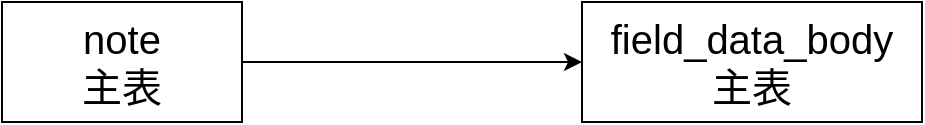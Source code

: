 <mxfile version="13.7.9" type="github">
  <diagram id="qKx0FwAk4wshuYWIRzAT" name="Page-1">
    <mxGraphModel dx="611" dy="762" grid="1" gridSize="10" guides="1" tooltips="1" connect="1" arrows="1" fold="1" page="1" pageScale="1" pageWidth="827" pageHeight="1169" math="0" shadow="0">
      <root>
        <mxCell id="0" />
        <mxCell id="1" parent="0" />
        <mxCell id="jzQFYOffvuQOTFeScSkk-3" value="" style="edgeStyle=orthogonalEdgeStyle;rounded=0;orthogonalLoop=1;jettySize=auto;html=1;" edge="1" parent="1" source="jzQFYOffvuQOTFeScSkk-1" target="jzQFYOffvuQOTFeScSkk-2">
          <mxGeometry relative="1" as="geometry" />
        </mxCell>
        <mxCell id="jzQFYOffvuQOTFeScSkk-1" value="&lt;div&gt;&lt;font style=&quot;font-size: 20px&quot;&gt;note&lt;/font&gt;&lt;/div&gt;&lt;div&gt;&lt;font style=&quot;font-size: 20px&quot;&gt;主表&lt;br&gt;&lt;/font&gt;&lt;/div&gt;" style="rounded=0;whiteSpace=wrap;html=1;" vertex="1" parent="1">
          <mxGeometry x="20" y="270" width="120" height="60" as="geometry" />
        </mxCell>
        <mxCell id="jzQFYOffvuQOTFeScSkk-2" value="&lt;div&gt;&lt;font style=&quot;font-size: 20px&quot;&gt;field_data_body&lt;/font&gt;&lt;/div&gt;&lt;div&gt;&lt;font style=&quot;font-size: 20px&quot;&gt;主表&lt;br&gt;&lt;/font&gt;&lt;/div&gt;" style="rounded=0;whiteSpace=wrap;html=1;" vertex="1" parent="1">
          <mxGeometry x="310" y="270" width="170" height="60" as="geometry" />
        </mxCell>
      </root>
    </mxGraphModel>
  </diagram>
</mxfile>
